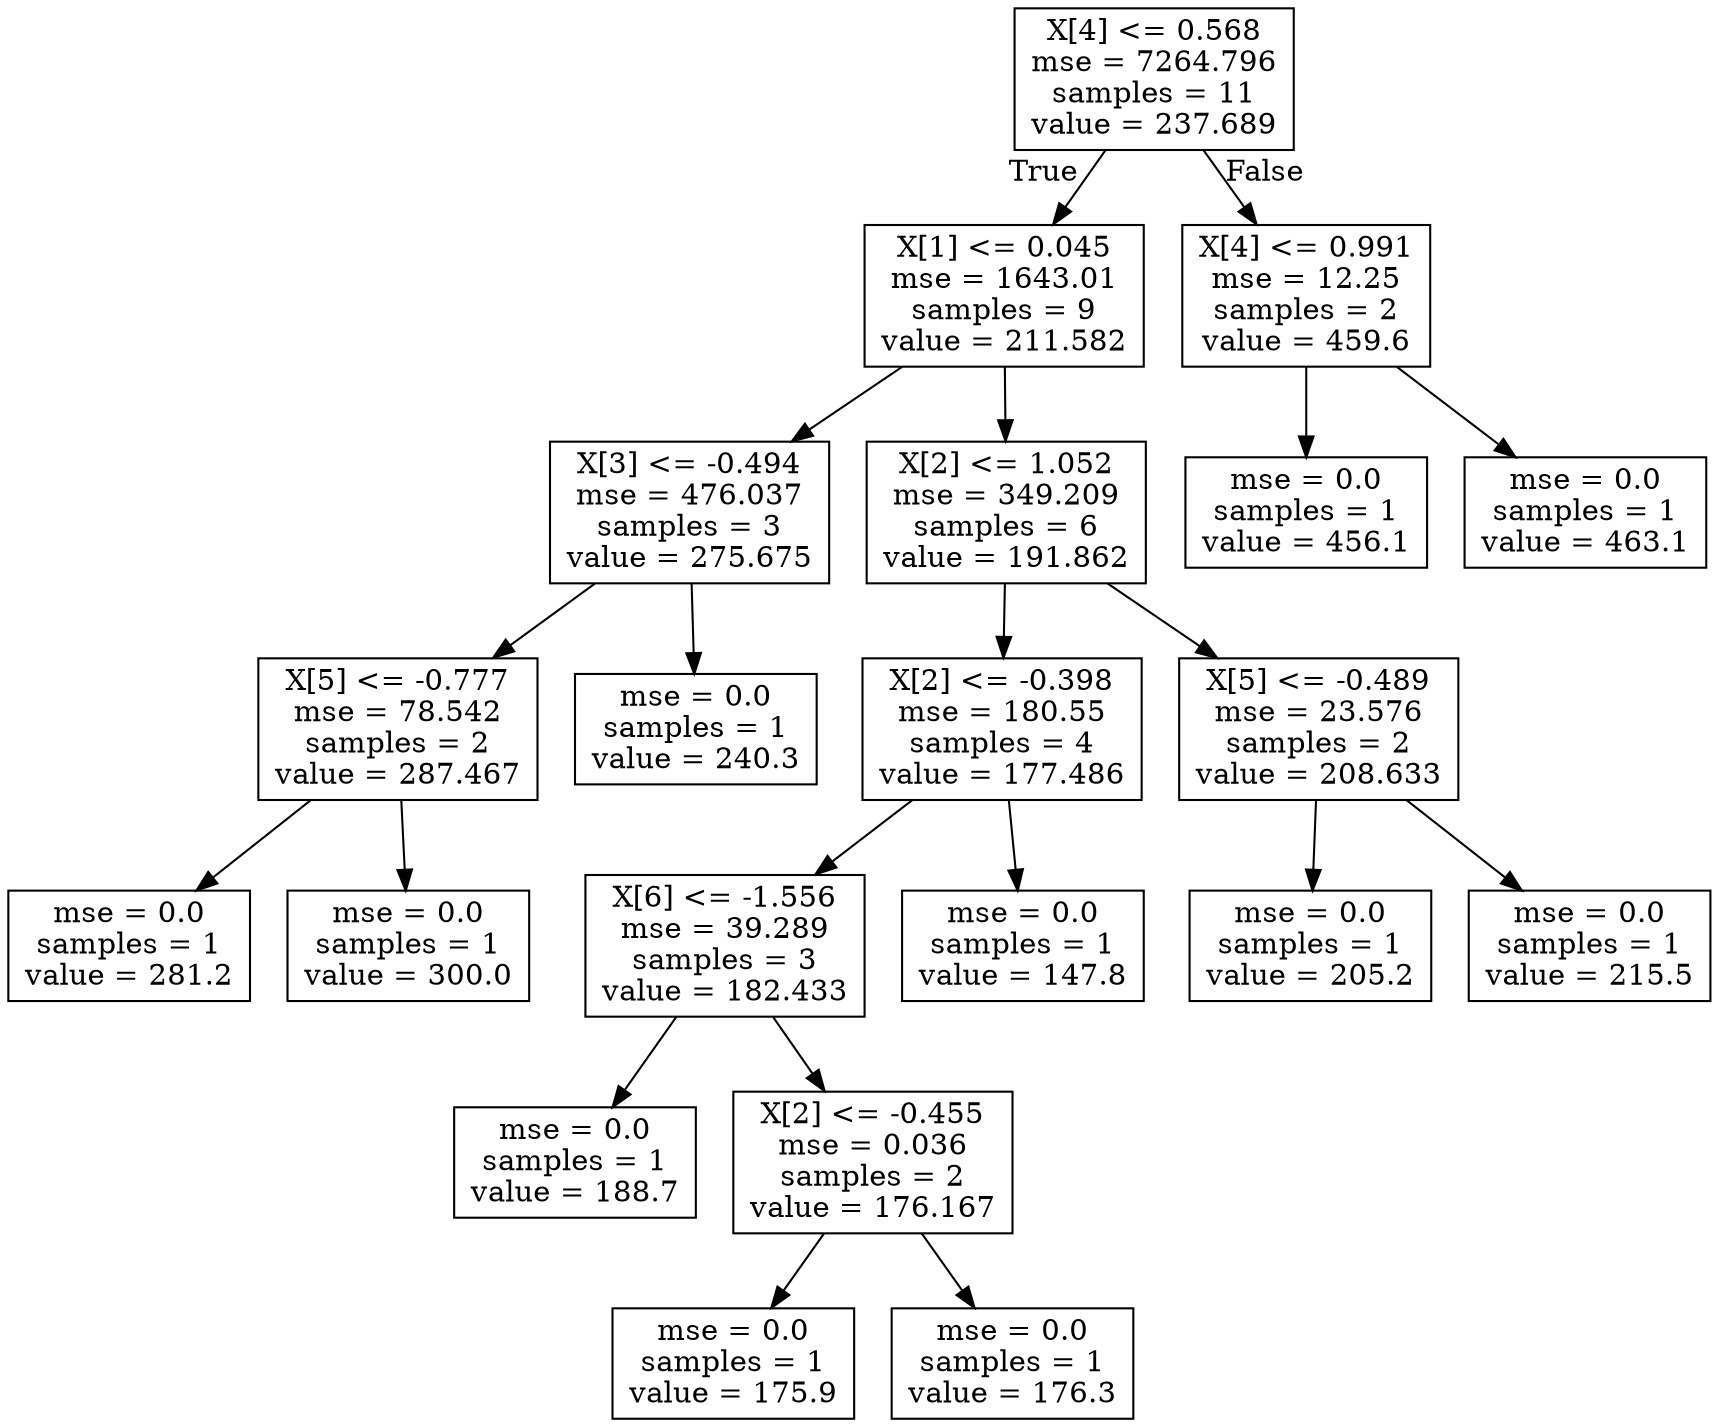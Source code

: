 digraph Tree {
node [shape=box] ;
0 [label="X[4] <= 0.568\nmse = 7264.796\nsamples = 11\nvalue = 237.689"] ;
1 [label="X[1] <= 0.045\nmse = 1643.01\nsamples = 9\nvalue = 211.582"] ;
0 -> 1 [labeldistance=2.5, labelangle=45, headlabel="True"] ;
2 [label="X[3] <= -0.494\nmse = 476.037\nsamples = 3\nvalue = 275.675"] ;
1 -> 2 ;
3 [label="X[5] <= -0.777\nmse = 78.542\nsamples = 2\nvalue = 287.467"] ;
2 -> 3 ;
4 [label="mse = 0.0\nsamples = 1\nvalue = 281.2"] ;
3 -> 4 ;
5 [label="mse = 0.0\nsamples = 1\nvalue = 300.0"] ;
3 -> 5 ;
6 [label="mse = 0.0\nsamples = 1\nvalue = 240.3"] ;
2 -> 6 ;
7 [label="X[2] <= 1.052\nmse = 349.209\nsamples = 6\nvalue = 191.862"] ;
1 -> 7 ;
8 [label="X[2] <= -0.398\nmse = 180.55\nsamples = 4\nvalue = 177.486"] ;
7 -> 8 ;
9 [label="X[6] <= -1.556\nmse = 39.289\nsamples = 3\nvalue = 182.433"] ;
8 -> 9 ;
10 [label="mse = 0.0\nsamples = 1\nvalue = 188.7"] ;
9 -> 10 ;
11 [label="X[2] <= -0.455\nmse = 0.036\nsamples = 2\nvalue = 176.167"] ;
9 -> 11 ;
12 [label="mse = 0.0\nsamples = 1\nvalue = 175.9"] ;
11 -> 12 ;
13 [label="mse = 0.0\nsamples = 1\nvalue = 176.3"] ;
11 -> 13 ;
14 [label="mse = 0.0\nsamples = 1\nvalue = 147.8"] ;
8 -> 14 ;
15 [label="X[5] <= -0.489\nmse = 23.576\nsamples = 2\nvalue = 208.633"] ;
7 -> 15 ;
16 [label="mse = 0.0\nsamples = 1\nvalue = 205.2"] ;
15 -> 16 ;
17 [label="mse = 0.0\nsamples = 1\nvalue = 215.5"] ;
15 -> 17 ;
18 [label="X[4] <= 0.991\nmse = 12.25\nsamples = 2\nvalue = 459.6"] ;
0 -> 18 [labeldistance=2.5, labelangle=-45, headlabel="False"] ;
19 [label="mse = 0.0\nsamples = 1\nvalue = 456.1"] ;
18 -> 19 ;
20 [label="mse = 0.0\nsamples = 1\nvalue = 463.1"] ;
18 -> 20 ;
}